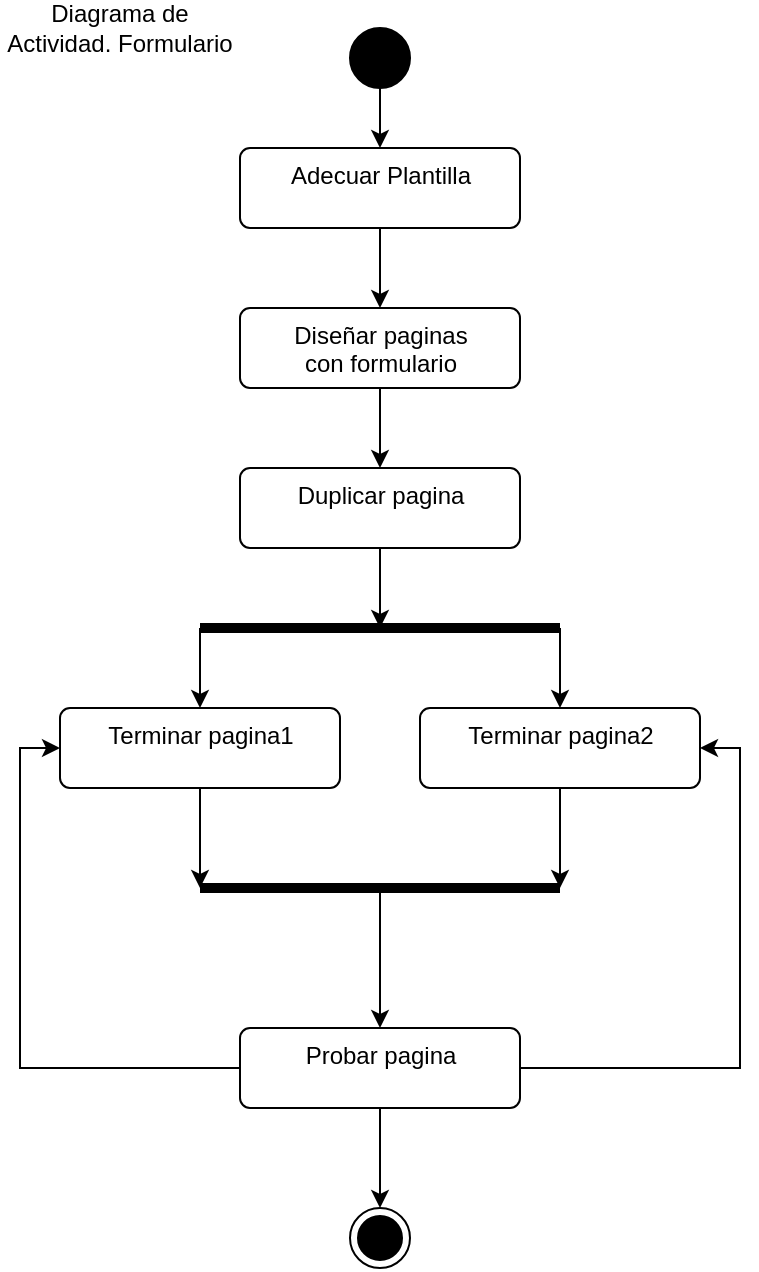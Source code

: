 <mxfile version="14.2.5" type="device"><diagram id="QZhFQaH_Wf9sSLLkz25z" name="Page-1"><mxGraphModel dx="508" dy="309" grid="1" gridSize="10" guides="1" tooltips="1" connect="1" arrows="1" fold="1" page="1" pageScale="1" pageWidth="827" pageHeight="1169" math="0" shadow="0"><root><mxCell id="0"/><mxCell id="1" parent="0"/><mxCell id="LHKKQyBhGzL8TBK7cC1s-23" style="edgeStyle=orthogonalEdgeStyle;rounded=0;orthogonalLoop=1;jettySize=auto;html=1;exitX=0.5;exitY=1;exitDx=0;exitDy=0;entryX=0.5;entryY=0;entryDx=0;entryDy=0;strokeWidth=1;" parent="1" source="LHKKQyBhGzL8TBK7cC1s-2" target="LHKKQyBhGzL8TBK7cC1s-3" edge="1"><mxGeometry relative="1" as="geometry"/></mxCell><mxCell id="LHKKQyBhGzL8TBK7cC1s-2" value="" style="shape=ellipse;html=1;fillColor=#000000;fontSize=18;fontColor=#ffffff;" parent="1" vertex="1"><mxGeometry x="225" y="20" width="30" height="30" as="geometry"/></mxCell><mxCell id="LHKKQyBhGzL8TBK7cC1s-11" style="edgeStyle=orthogonalEdgeStyle;rounded=0;orthogonalLoop=1;jettySize=auto;html=1;entryX=0.5;entryY=0;entryDx=0;entryDy=0;strokeWidth=1;" parent="1" source="LHKKQyBhGzL8TBK7cC1s-3" target="LHKKQyBhGzL8TBK7cC1s-4" edge="1"><mxGeometry relative="1" as="geometry"/></mxCell><mxCell id="LHKKQyBhGzL8TBK7cC1s-3" value="Adecuar Plantilla" style="html=1;align=center;verticalAlign=top;rounded=1;absoluteArcSize=1;arcSize=10;dashed=0;" parent="1" vertex="1"><mxGeometry x="170" y="80" width="140" height="40" as="geometry"/></mxCell><mxCell id="LHKKQyBhGzL8TBK7cC1s-15" style="edgeStyle=orthogonalEdgeStyle;rounded=0;orthogonalLoop=1;jettySize=auto;html=1;strokeWidth=1;" parent="1" source="LHKKQyBhGzL8TBK7cC1s-4" target="LHKKQyBhGzL8TBK7cC1s-5" edge="1"><mxGeometry relative="1" as="geometry"/></mxCell><mxCell id="LHKKQyBhGzL8TBK7cC1s-4" value="Diseñar paginas &lt;br&gt;con formulario" style="html=1;align=center;verticalAlign=top;rounded=1;absoluteArcSize=1;arcSize=10;dashed=0;" parent="1" vertex="1"><mxGeometry x="170" y="160" width="140" height="40" as="geometry"/></mxCell><mxCell id="LHKKQyBhGzL8TBK7cC1s-16" style="edgeStyle=orthogonalEdgeStyle;rounded=0;orthogonalLoop=1;jettySize=auto;html=1;exitX=0.5;exitY=1;exitDx=0;exitDy=0;strokeWidth=1;" parent="1" source="LHKKQyBhGzL8TBK7cC1s-5" edge="1"><mxGeometry relative="1" as="geometry"><mxPoint x="240" y="320" as="targetPoint"/></mxGeometry></mxCell><mxCell id="LHKKQyBhGzL8TBK7cC1s-5" value="Duplicar pagina" style="html=1;align=center;verticalAlign=top;rounded=1;absoluteArcSize=1;arcSize=10;dashed=0;" parent="1" vertex="1"><mxGeometry x="170" y="240" width="140" height="40" as="geometry"/></mxCell><mxCell id="LHKKQyBhGzL8TBK7cC1s-7" value="" style="endArrow=none;html=1;strokeWidth=5;" parent="1" edge="1"><mxGeometry width="50" height="50" relative="1" as="geometry"><mxPoint x="150" y="320" as="sourcePoint"/><mxPoint x="330" y="320" as="targetPoint"/></mxGeometry></mxCell><mxCell id="LHKKQyBhGzL8TBK7cC1s-21" style="edgeStyle=orthogonalEdgeStyle;rounded=0;orthogonalLoop=1;jettySize=auto;html=1;strokeWidth=1;" parent="1" source="LHKKQyBhGzL8TBK7cC1s-9" edge="1"><mxGeometry relative="1" as="geometry"><mxPoint x="150" y="450" as="targetPoint"/></mxGeometry></mxCell><mxCell id="LHKKQyBhGzL8TBK7cC1s-9" value="Terminar pagina1" style="html=1;align=center;verticalAlign=top;rounded=1;absoluteArcSize=1;arcSize=10;dashed=0;" parent="1" vertex="1"><mxGeometry x="80" y="360" width="140" height="40" as="geometry"/></mxCell><mxCell id="LHKKQyBhGzL8TBK7cC1s-20" style="edgeStyle=orthogonalEdgeStyle;rounded=0;orthogonalLoop=1;jettySize=auto;html=1;exitX=0.5;exitY=1;exitDx=0;exitDy=0;strokeWidth=1;" parent="1" source="LHKKQyBhGzL8TBK7cC1s-10" edge="1"><mxGeometry relative="1" as="geometry"><mxPoint x="330" y="450" as="targetPoint"/></mxGeometry></mxCell><mxCell id="LHKKQyBhGzL8TBK7cC1s-10" value="Terminar pagina2" style="html=1;align=center;verticalAlign=top;rounded=1;absoluteArcSize=1;arcSize=10;dashed=0;" parent="1" vertex="1"><mxGeometry x="260" y="360" width="140" height="40" as="geometry"/></mxCell><mxCell id="LHKKQyBhGzL8TBK7cC1s-26" style="edgeStyle=orthogonalEdgeStyle;rounded=0;orthogonalLoop=1;jettySize=auto;html=1;exitX=0.5;exitY=1;exitDx=0;exitDy=0;entryX=0.5;entryY=0;entryDx=0;entryDy=0;strokeWidth=1;" parent="1" source="LHKKQyBhGzL8TBK7cC1s-14" target="LHKKQyBhGzL8TBK7cC1s-25" edge="1"><mxGeometry relative="1" as="geometry"/></mxCell><mxCell id="LHKKQyBhGzL8TBK7cC1s-28" style="edgeStyle=orthogonalEdgeStyle;rounded=0;orthogonalLoop=1;jettySize=auto;html=1;entryX=0;entryY=0.5;entryDx=0;entryDy=0;strokeWidth=1;" parent="1" source="LHKKQyBhGzL8TBK7cC1s-14" target="LHKKQyBhGzL8TBK7cC1s-9" edge="1"><mxGeometry relative="1" as="geometry"><Array as="points"><mxPoint x="60" y="540"/><mxPoint x="60" y="380"/></Array></mxGeometry></mxCell><mxCell id="LHKKQyBhGzL8TBK7cC1s-29" style="edgeStyle=orthogonalEdgeStyle;rounded=0;orthogonalLoop=1;jettySize=auto;html=1;entryX=1;entryY=0.5;entryDx=0;entryDy=0;strokeWidth=1;" parent="1" source="LHKKQyBhGzL8TBK7cC1s-14" target="LHKKQyBhGzL8TBK7cC1s-10" edge="1"><mxGeometry relative="1" as="geometry"><Array as="points"><mxPoint x="420" y="540"/><mxPoint x="420" y="380"/></Array></mxGeometry></mxCell><mxCell id="LHKKQyBhGzL8TBK7cC1s-14" value="Probar pagina" style="html=1;align=center;verticalAlign=top;rounded=1;absoluteArcSize=1;arcSize=10;dashed=0;" parent="1" vertex="1"><mxGeometry x="170" y="520" width="140" height="40" as="geometry"/></mxCell><mxCell id="LHKKQyBhGzL8TBK7cC1s-17" value="" style="endArrow=classic;html=1;strokeWidth=1;entryX=0.5;entryY=0;entryDx=0;entryDy=0;" parent="1" target="LHKKQyBhGzL8TBK7cC1s-10" edge="1"><mxGeometry width="50" height="50" relative="1" as="geometry"><mxPoint x="330" y="320" as="sourcePoint"/><mxPoint x="300" y="350" as="targetPoint"/></mxGeometry></mxCell><mxCell id="LHKKQyBhGzL8TBK7cC1s-18" value="" style="endArrow=classic;html=1;strokeWidth=1;entryX=0.5;entryY=0;entryDx=0;entryDy=0;" parent="1" target="LHKKQyBhGzL8TBK7cC1s-9" edge="1"><mxGeometry width="50" height="50" relative="1" as="geometry"><mxPoint x="150" y="320" as="sourcePoint"/><mxPoint x="300" y="350" as="targetPoint"/></mxGeometry></mxCell><mxCell id="LHKKQyBhGzL8TBK7cC1s-19" value="" style="endArrow=none;html=1;strokeWidth=5;" parent="1" edge="1"><mxGeometry width="50" height="50" relative="1" as="geometry"><mxPoint x="150" y="450" as="sourcePoint"/><mxPoint x="330" y="450" as="targetPoint"/></mxGeometry></mxCell><mxCell id="LHKKQyBhGzL8TBK7cC1s-22" value="" style="endArrow=classic;html=1;strokeWidth=1;" parent="1" target="LHKKQyBhGzL8TBK7cC1s-14" edge="1"><mxGeometry width="50" height="50" relative="1" as="geometry"><mxPoint x="240" y="450" as="sourcePoint"/><mxPoint x="300" y="440" as="targetPoint"/></mxGeometry></mxCell><mxCell id="LHKKQyBhGzL8TBK7cC1s-25" value="" style="ellipse;html=1;shape=endState;fillColor=#000000;strokeColor=#000000;" parent="1" vertex="1"><mxGeometry x="225" y="610" width="30" height="30" as="geometry"/></mxCell><mxCell id="LHKKQyBhGzL8TBK7cC1s-27" value="Diagrama de Actividad. Formulario" style="text;html=1;strokeColor=none;fillColor=none;align=center;verticalAlign=middle;whiteSpace=wrap;rounded=0;" parent="1" vertex="1"><mxGeometry x="50" y="20" width="120" as="geometry"/></mxCell></root></mxGraphModel></diagram></mxfile>